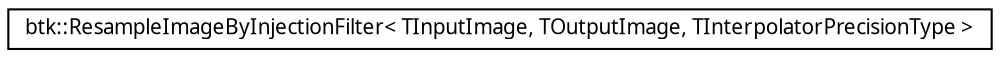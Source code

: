 digraph G
{
  edge [fontname="FreeSans.ttf",fontsize="10",labelfontname="FreeSans.ttf",labelfontsize="10"];
  node [fontname="FreeSans.ttf",fontsize="10",shape=record];
  rankdir=LR;
  Node1 [label="btk::ResampleImageByInjectionFilter\< TInputImage, TOutputImage, TInterpolatorPrecisionType \>",height=0.2,width=0.4,color="black", fillcolor="white", style="filled",URL="$classbtk_1_1_resample_image_by_injection_filter.html",tooltip="Resample an image via a coordinate transform."];
}
